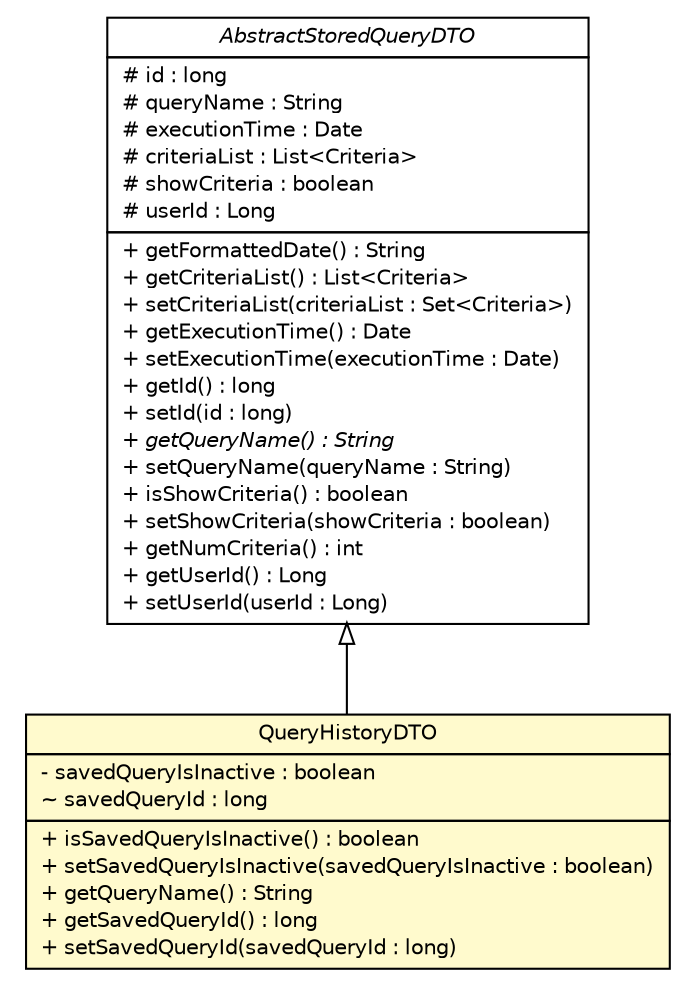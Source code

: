 #!/usr/local/bin/dot
#
# Class diagram 
# Generated by UmlGraph version 4.8 (http://www.spinellis.gr/sw/umlgraph)
#

digraph G {
	edge [fontname="Helvetica",fontsize=10,labelfontname="Helvetica",labelfontsize=10];
	node [fontname="Helvetica",fontsize=10,shape=plaintext];
	// gov.nih.nci.ncia.dto.AbstractStoredQueryDTO
	c25354 [label=<<table border="0" cellborder="1" cellspacing="0" cellpadding="2" port="p" href="./AbstractStoredQueryDTO.html">
		<tr><td><table border="0" cellspacing="0" cellpadding="1">
			<tr><td><font face="Helvetica-Oblique"> AbstractStoredQueryDTO </font></td></tr>
		</table></td></tr>
		<tr><td><table border="0" cellspacing="0" cellpadding="1">
			<tr><td align="left"> # id : long </td></tr>
			<tr><td align="left"> # queryName : String </td></tr>
			<tr><td align="left"> # executionTime : Date </td></tr>
			<tr><td align="left"> # criteriaList : List&lt;Criteria&gt; </td></tr>
			<tr><td align="left"> # showCriteria : boolean </td></tr>
			<tr><td align="left"> # userId : Long </td></tr>
		</table></td></tr>
		<tr><td><table border="0" cellspacing="0" cellpadding="1">
			<tr><td align="left"> + getFormattedDate() : String </td></tr>
			<tr><td align="left"> + getCriteriaList() : List&lt;Criteria&gt; </td></tr>
			<tr><td align="left"> + setCriteriaList(criteriaList : Set&lt;Criteria&gt;) </td></tr>
			<tr><td align="left"> + getExecutionTime() : Date </td></tr>
			<tr><td align="left"> + setExecutionTime(executionTime : Date) </td></tr>
			<tr><td align="left"> + getId() : long </td></tr>
			<tr><td align="left"> + setId(id : long) </td></tr>
			<tr><td align="left"><font face="Helvetica-Oblique" point-size="10.0"> + getQueryName() : String </font></td></tr>
			<tr><td align="left"> + setQueryName(queryName : String) </td></tr>
			<tr><td align="left"> + isShowCriteria() : boolean </td></tr>
			<tr><td align="left"> + setShowCriteria(showCriteria : boolean) </td></tr>
			<tr><td align="left"> + getNumCriteria() : int </td></tr>
			<tr><td align="left"> + getUserId() : Long </td></tr>
			<tr><td align="left"> + setUserId(userId : Long) </td></tr>
		</table></td></tr>
		</table>>, fontname="Helvetica", fontcolor="black", fontsize=10.0];
	// gov.nih.nci.ncia.dto.QueryHistoryDTO
	c25360 [label=<<table border="0" cellborder="1" cellspacing="0" cellpadding="2" port="p" bgcolor="lemonChiffon" href="./QueryHistoryDTO.html">
		<tr><td><table border="0" cellspacing="0" cellpadding="1">
			<tr><td> QueryHistoryDTO </td></tr>
		</table></td></tr>
		<tr><td><table border="0" cellspacing="0" cellpadding="1">
			<tr><td align="left"> - savedQueryIsInactive : boolean </td></tr>
			<tr><td align="left"> ~ savedQueryId : long </td></tr>
		</table></td></tr>
		<tr><td><table border="0" cellspacing="0" cellpadding="1">
			<tr><td align="left"> + isSavedQueryIsInactive() : boolean </td></tr>
			<tr><td align="left"> + setSavedQueryIsInactive(savedQueryIsInactive : boolean) </td></tr>
			<tr><td align="left"> + getQueryName() : String </td></tr>
			<tr><td align="left"> + getSavedQueryId() : long </td></tr>
			<tr><td align="left"> + setSavedQueryId(savedQueryId : long) </td></tr>
		</table></td></tr>
		</table>>, fontname="Helvetica", fontcolor="black", fontsize=10.0];
	//gov.nih.nci.ncia.dto.QueryHistoryDTO extends gov.nih.nci.ncia.dto.AbstractStoredQueryDTO
	c25354:p -> c25360:p [dir=back,arrowtail=empty];
}

